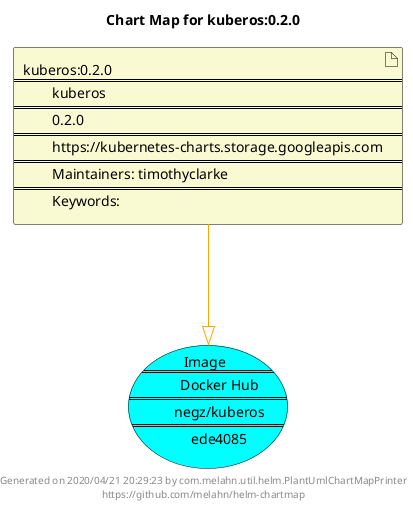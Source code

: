 @startuml
skinparam linetype ortho
skinparam backgroundColor white
skinparam usecaseBorderColor black
skinparam usecaseArrowColor LightSlateGray
skinparam artifactBorderColor black
skinparam artifactArrowColor LightSlateGray

title Chart Map for kuberos:0.2.0

'There is one referenced Helm Chart
artifact "kuberos:0.2.0\n====\n\tkuberos\n====\n\t0.2.0\n====\n\thttps://kubernetes-charts.storage.googleapis.com\n====\n\tMaintainers: timothyclarke\n====\n\tKeywords: " as kuberos_0_2_0 #LightGoldenRodYellow

'There is one referenced Docker Image
usecase "Image\n====\n\tDocker Hub\n====\n\tnegz/kuberos\n====\n\tede4085" as negz_kuberos_ede4085 #Aqua

'Chart Dependencies
kuberos_0_2_0--[#orange]-|>negz_kuberos_ede4085

center footer Generated on 2020/04/21 20:29:23 by com.melahn.util.helm.PlantUmlChartMapPrinter\nhttps://github.com/melahn/helm-chartmap
@enduml
